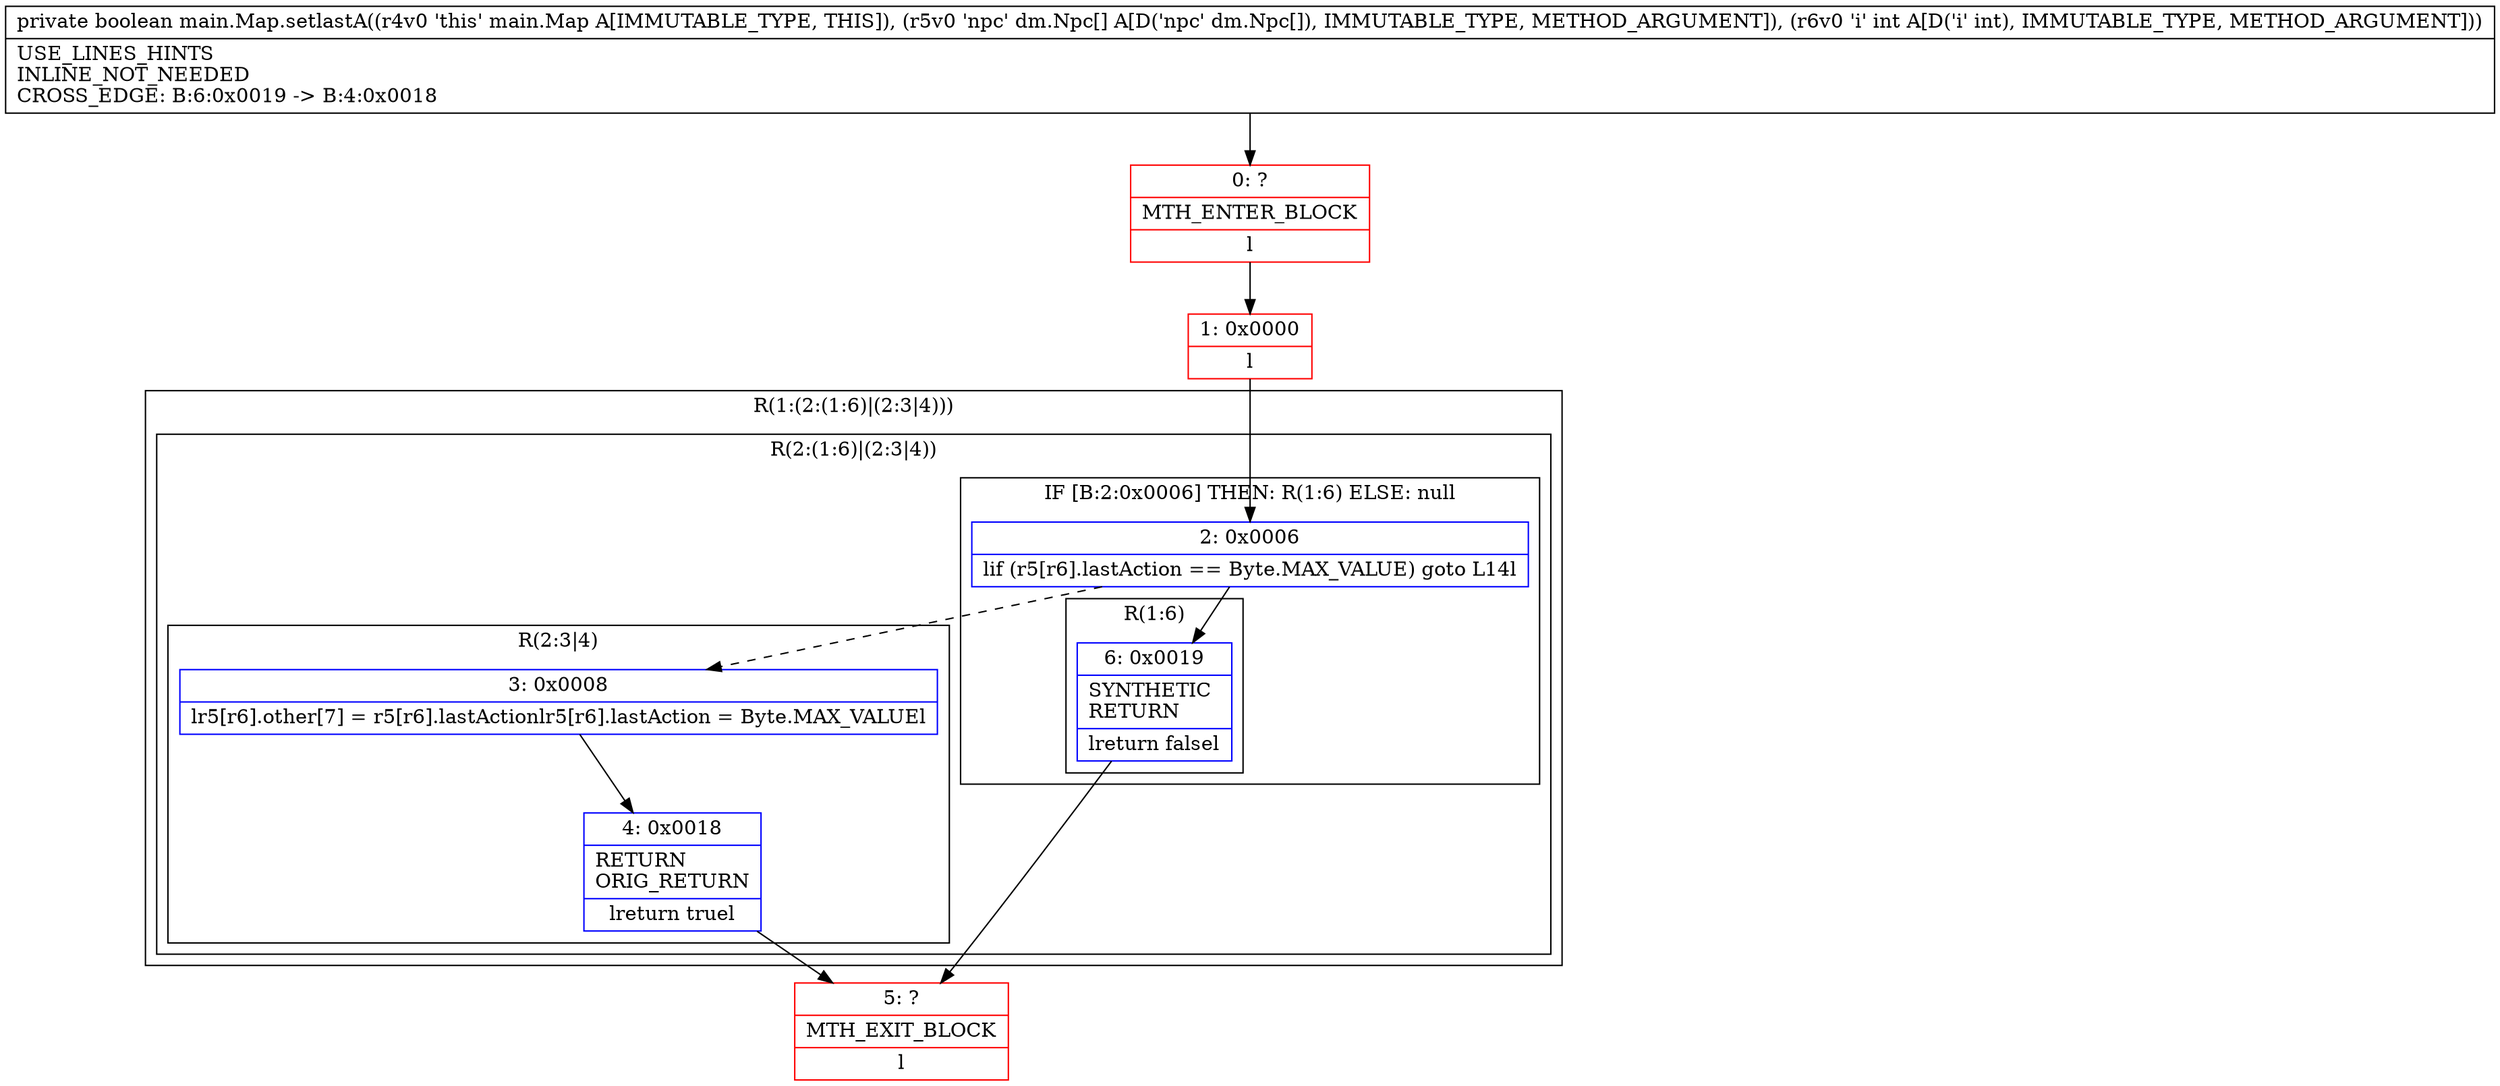 digraph "CFG formain.Map.setlastA([Ldm\/Npc;I)Z" {
subgraph cluster_Region_1206351705 {
label = "R(1:(2:(1:6)|(2:3|4)))";
node [shape=record,color=blue];
subgraph cluster_Region_1828298684 {
label = "R(2:(1:6)|(2:3|4))";
node [shape=record,color=blue];
subgraph cluster_IfRegion_1955022288 {
label = "IF [B:2:0x0006] THEN: R(1:6) ELSE: null";
node [shape=record,color=blue];
Node_2 [shape=record,label="{2\:\ 0x0006|lif (r5[r6].lastAction == Byte.MAX_VALUE) goto L14l}"];
subgraph cluster_Region_846722219 {
label = "R(1:6)";
node [shape=record,color=blue];
Node_6 [shape=record,label="{6\:\ 0x0019|SYNTHETIC\lRETURN\l|lreturn falsel}"];
}
}
subgraph cluster_Region_1322651651 {
label = "R(2:3|4)";
node [shape=record,color=blue];
Node_3 [shape=record,label="{3\:\ 0x0008|lr5[r6].other[7] = r5[r6].lastActionlr5[r6].lastAction = Byte.MAX_VALUEl}"];
Node_4 [shape=record,label="{4\:\ 0x0018|RETURN\lORIG_RETURN\l|lreturn truel}"];
}
}
}
Node_0 [shape=record,color=red,label="{0\:\ ?|MTH_ENTER_BLOCK\l|l}"];
Node_1 [shape=record,color=red,label="{1\:\ 0x0000|l}"];
Node_5 [shape=record,color=red,label="{5\:\ ?|MTH_EXIT_BLOCK\l|l}"];
MethodNode[shape=record,label="{private boolean main.Map.setlastA((r4v0 'this' main.Map A[IMMUTABLE_TYPE, THIS]), (r5v0 'npc' dm.Npc[] A[D('npc' dm.Npc[]), IMMUTABLE_TYPE, METHOD_ARGUMENT]), (r6v0 'i' int A[D('i' int), IMMUTABLE_TYPE, METHOD_ARGUMENT]))  | USE_LINES_HINTS\lINLINE_NOT_NEEDED\lCROSS_EDGE: B:6:0x0019 \-\> B:4:0x0018\l}"];
MethodNode -> Node_0;
Node_2 -> Node_3[style=dashed];
Node_2 -> Node_6;
Node_6 -> Node_5;
Node_3 -> Node_4;
Node_4 -> Node_5;
Node_0 -> Node_1;
Node_1 -> Node_2;
}

